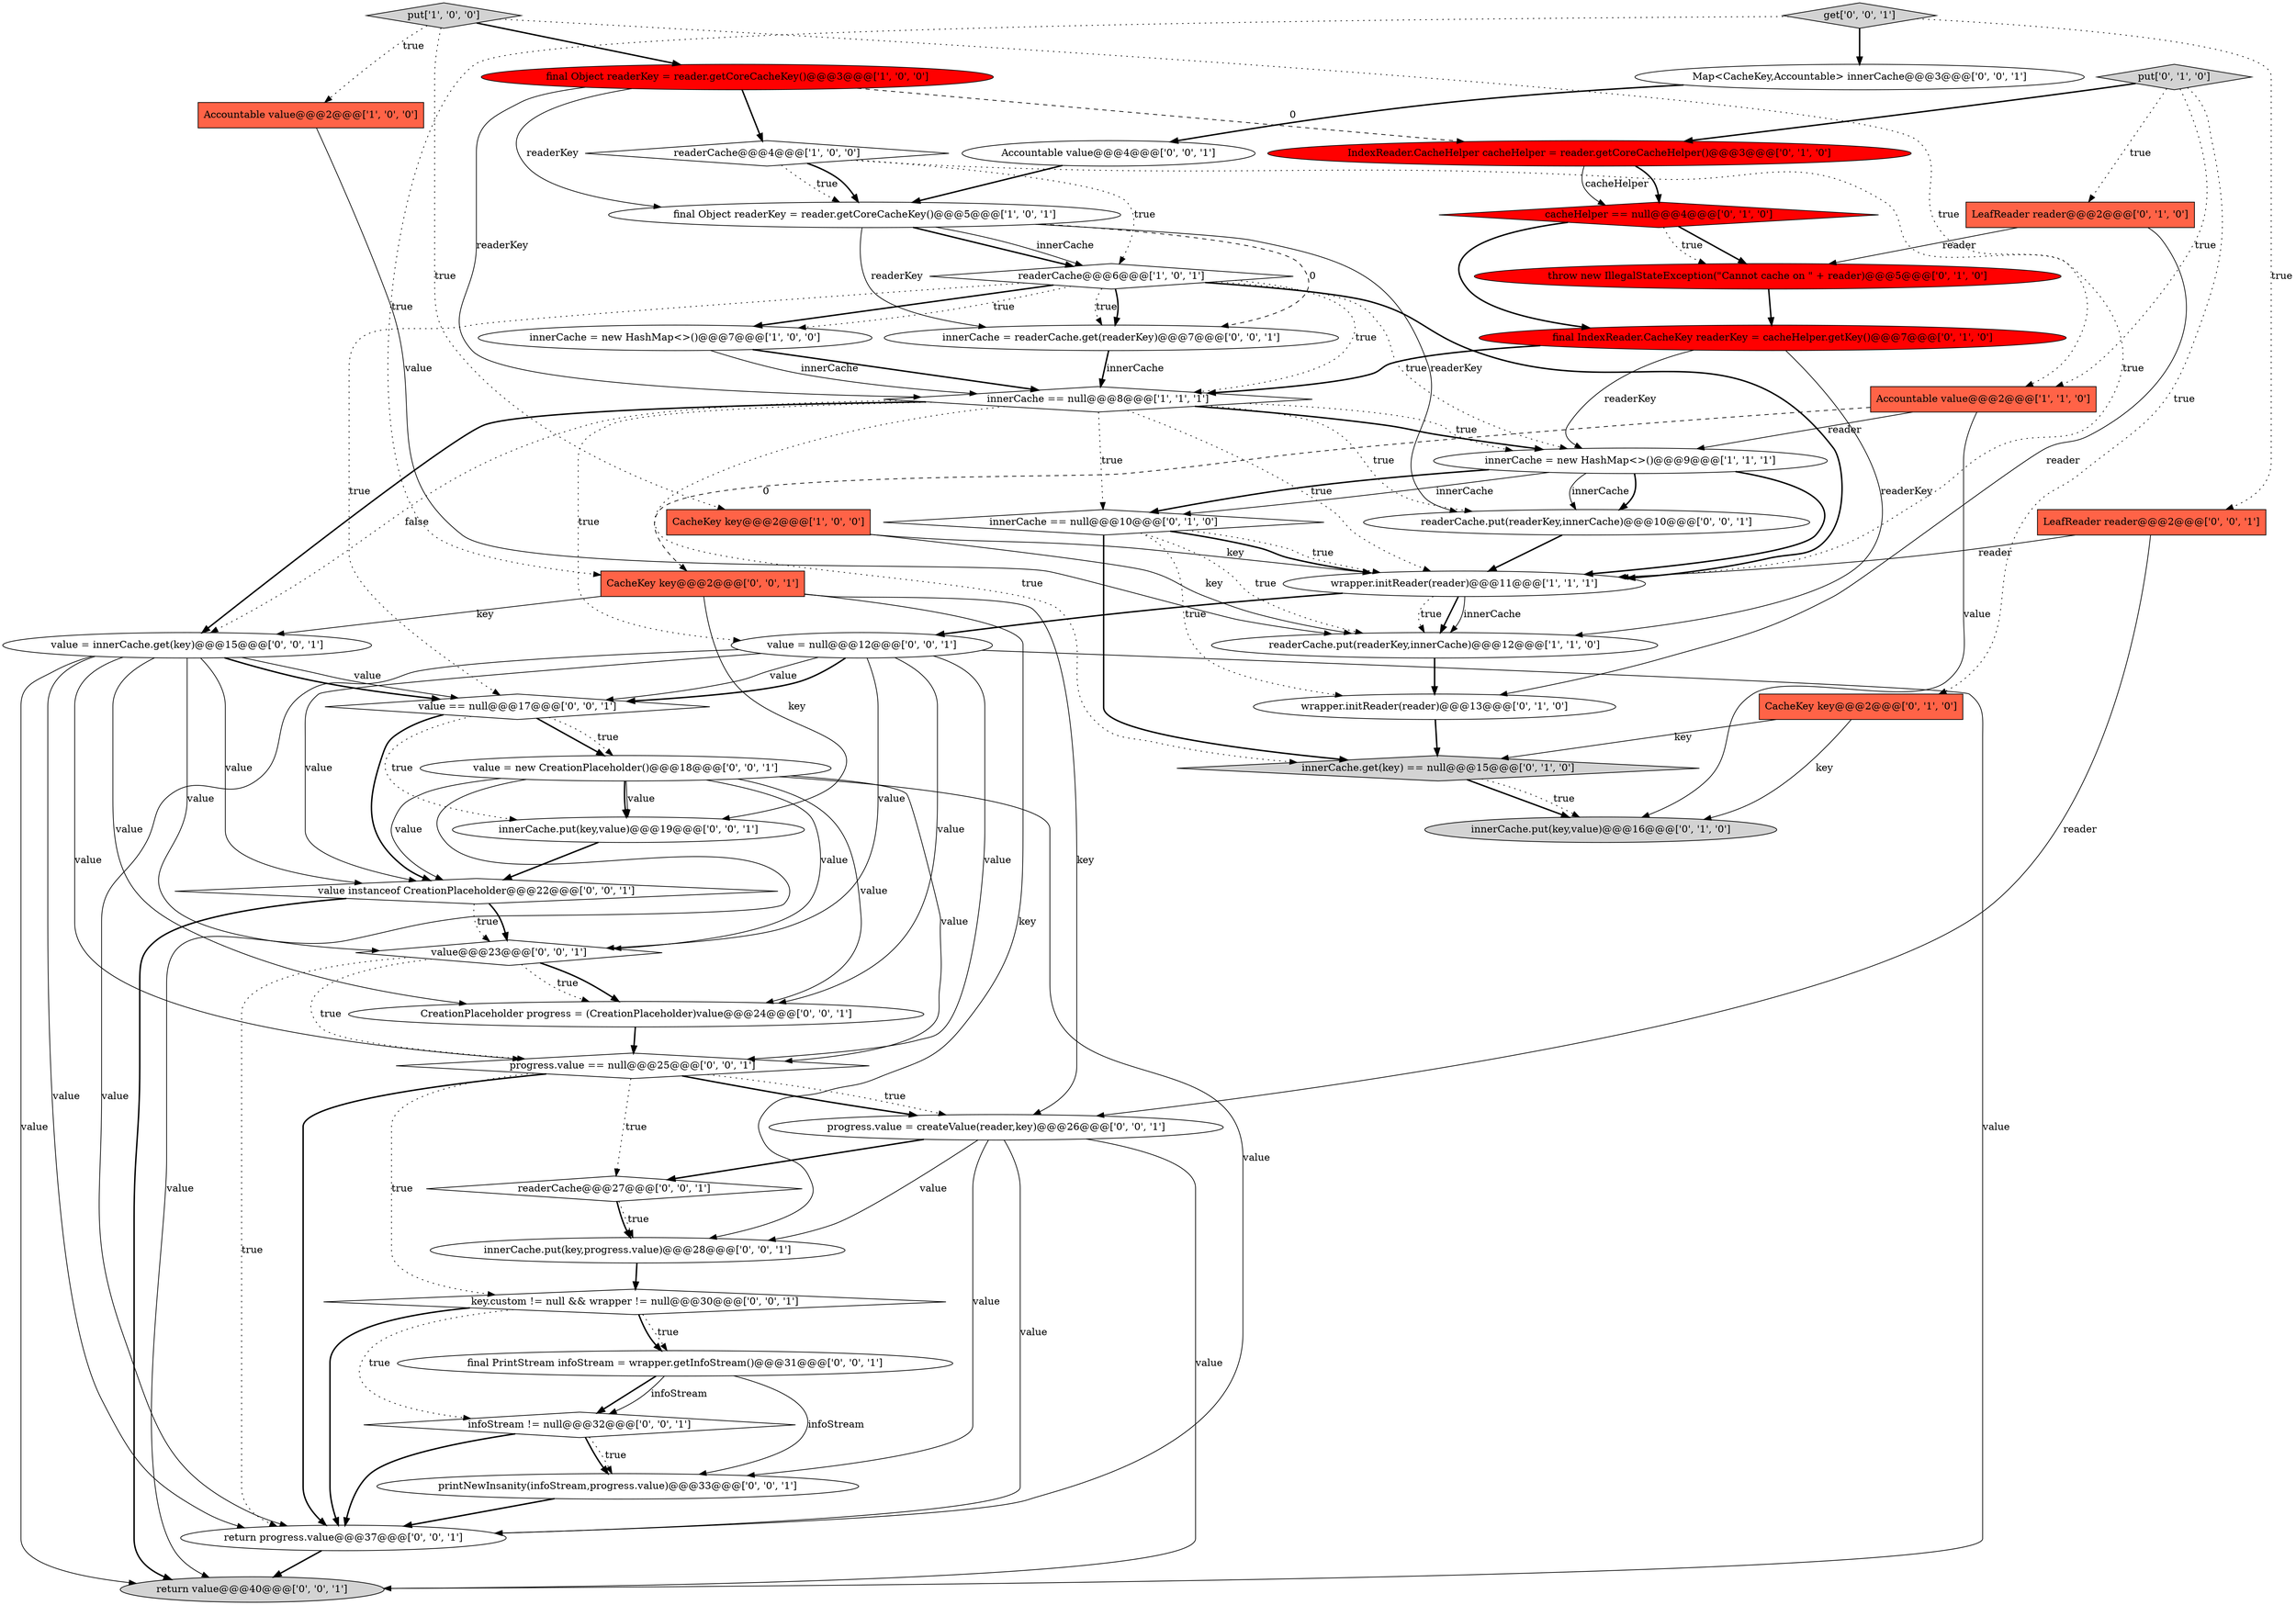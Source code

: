 digraph {
4 [style = filled, label = "readerCache.put(readerKey,innerCache)@@@12@@@['1', '1', '0']", fillcolor = white, shape = ellipse image = "AAA0AAABBB1BBB"];
43 [style = filled, label = "value = new CreationPlaceholder()@@@18@@@['0', '0', '1']", fillcolor = white, shape = ellipse image = "AAA0AAABBB3BBB"];
9 [style = filled, label = "innerCache = new HashMap<>()@@@7@@@['1', '0', '0']", fillcolor = white, shape = ellipse image = "AAA0AAABBB1BBB"];
33 [style = filled, label = "progress.value = createValue(reader,key)@@@26@@@['0', '0', '1']", fillcolor = white, shape = ellipse image = "AAA0AAABBB3BBB"];
18 [style = filled, label = "throw new IllegalStateException(\"Cannot cache on \" + reader)@@@5@@@['0', '1', '0']", fillcolor = red, shape = ellipse image = "AAA1AAABBB2BBB"];
46 [style = filled, label = "progress.value == null@@@25@@@['0', '0', '1']", fillcolor = white, shape = diamond image = "AAA0AAABBB3BBB"];
30 [style = filled, label = "CreationPlaceholder progress = (CreationPlaceholder)value@@@24@@@['0', '0', '1']", fillcolor = white, shape = ellipse image = "AAA0AAABBB3BBB"];
42 [style = filled, label = "printNewInsanity(infoStream,progress.value)@@@33@@@['0', '0', '1']", fillcolor = white, shape = ellipse image = "AAA0AAABBB3BBB"];
27 [style = filled, label = "key.custom != null && wrapper != null@@@30@@@['0', '0', '1']", fillcolor = white, shape = diamond image = "AAA0AAABBB3BBB"];
12 [style = filled, label = "wrapper.initReader(reader)@@@11@@@['1', '1', '1']", fillcolor = white, shape = ellipse image = "AAA0AAABBB1BBB"];
25 [style = filled, label = "LeafReader reader@@@2@@@['0', '0', '1']", fillcolor = tomato, shape = box image = "AAA0AAABBB3BBB"];
21 [style = filled, label = "final IndexReader.CacheKey readerKey = cacheHelper.getKey()@@@7@@@['0', '1', '0']", fillcolor = red, shape = ellipse image = "AAA1AAABBB2BBB"];
48 [style = filled, label = "value@@@23@@@['0', '0', '1']", fillcolor = white, shape = diamond image = "AAA0AAABBB3BBB"];
24 [style = filled, label = "get['0', '0', '1']", fillcolor = lightgray, shape = diamond image = "AAA0AAABBB3BBB"];
45 [style = filled, label = "CacheKey key@@@2@@@['0', '0', '1']", fillcolor = tomato, shape = box image = "AAA0AAABBB3BBB"];
38 [style = filled, label = "readerCache.put(readerKey,innerCache)@@@10@@@['0', '0', '1']", fillcolor = white, shape = ellipse image = "AAA0AAABBB3BBB"];
19 [style = filled, label = "CacheKey key@@@2@@@['0', '1', '0']", fillcolor = tomato, shape = box image = "AAA0AAABBB2BBB"];
5 [style = filled, label = "readerCache@@@4@@@['1', '0', '0']", fillcolor = white, shape = diamond image = "AAA0AAABBB1BBB"];
17 [style = filled, label = "put['0', '1', '0']", fillcolor = lightgray, shape = diamond image = "AAA0AAABBB2BBB"];
1 [style = filled, label = "final Object readerKey = reader.getCoreCacheKey()@@@3@@@['1', '0', '0']", fillcolor = red, shape = ellipse image = "AAA1AAABBB1BBB"];
8 [style = filled, label = "CacheKey key@@@2@@@['1', '0', '0']", fillcolor = tomato, shape = box image = "AAA0AAABBB1BBB"];
3 [style = filled, label = "readerCache@@@6@@@['1', '0', '1']", fillcolor = white, shape = diamond image = "AAA0AAABBB1BBB"];
40 [style = filled, label = "Accountable value@@@4@@@['0', '0', '1']", fillcolor = white, shape = ellipse image = "AAA0AAABBB3BBB"];
2 [style = filled, label = "final Object readerKey = reader.getCoreCacheKey()@@@5@@@['1', '0', '1']", fillcolor = white, shape = ellipse image = "AAA0AAABBB1BBB"];
22 [style = filled, label = "cacheHelper == null@@@4@@@['0', '1', '0']", fillcolor = red, shape = diamond image = "AAA1AAABBB2BBB"];
47 [style = filled, label = "innerCache.put(key,progress.value)@@@28@@@['0', '0', '1']", fillcolor = white, shape = ellipse image = "AAA0AAABBB3BBB"];
26 [style = filled, label = "value == null@@@17@@@['0', '0', '1']", fillcolor = white, shape = diamond image = "AAA0AAABBB3BBB"];
41 [style = filled, label = "innerCache = readerCache.get(readerKey)@@@7@@@['0', '0', '1']", fillcolor = white, shape = ellipse image = "AAA0AAABBB3BBB"];
37 [style = filled, label = "final PrintStream infoStream = wrapper.getInfoStream()@@@31@@@['0', '0', '1']", fillcolor = white, shape = ellipse image = "AAA0AAABBB3BBB"];
13 [style = filled, label = "innerCache == null@@@10@@@['0', '1', '0']", fillcolor = white, shape = diamond image = "AAA0AAABBB2BBB"];
44 [style = filled, label = "value instanceof CreationPlaceholder@@@22@@@['0', '0', '1']", fillcolor = white, shape = diamond image = "AAA0AAABBB3BBB"];
35 [style = filled, label = "innerCache.put(key,value)@@@19@@@['0', '0', '1']", fillcolor = white, shape = ellipse image = "AAA0AAABBB3BBB"];
6 [style = filled, label = "put['1', '0', '0']", fillcolor = lightgray, shape = diamond image = "AAA0AAABBB1BBB"];
31 [style = filled, label = "return value@@@40@@@['0', '0', '1']", fillcolor = lightgray, shape = ellipse image = "AAA0AAABBB3BBB"];
32 [style = filled, label = "Map<CacheKey,Accountable> innerCache@@@3@@@['0', '0', '1']", fillcolor = white, shape = ellipse image = "AAA0AAABBB3BBB"];
23 [style = filled, label = "innerCache.get(key) == null@@@15@@@['0', '1', '0']", fillcolor = lightgray, shape = diamond image = "AAA0AAABBB2BBB"];
10 [style = filled, label = "innerCache = new HashMap<>()@@@9@@@['1', '1', '1']", fillcolor = white, shape = ellipse image = "AAA0AAABBB1BBB"];
28 [style = filled, label = "infoStream != null@@@32@@@['0', '0', '1']", fillcolor = white, shape = diamond image = "AAA0AAABBB3BBB"];
16 [style = filled, label = "wrapper.initReader(reader)@@@13@@@['0', '1', '0']", fillcolor = white, shape = ellipse image = "AAA0AAABBB2BBB"];
36 [style = filled, label = "readerCache@@@27@@@['0', '0', '1']", fillcolor = white, shape = diamond image = "AAA0AAABBB3BBB"];
0 [style = filled, label = "Accountable value@@@2@@@['1', '0', '0']", fillcolor = tomato, shape = box image = "AAA0AAABBB1BBB"];
29 [style = filled, label = "return progress.value@@@37@@@['0', '0', '1']", fillcolor = white, shape = ellipse image = "AAA0AAABBB3BBB"];
34 [style = filled, label = "value = null@@@12@@@['0', '0', '1']", fillcolor = white, shape = ellipse image = "AAA0AAABBB3BBB"];
15 [style = filled, label = "LeafReader reader@@@2@@@['0', '1', '0']", fillcolor = tomato, shape = box image = "AAA0AAABBB2BBB"];
7 [style = filled, label = "innerCache == null@@@8@@@['1', '1', '1']", fillcolor = white, shape = diamond image = "AAA0AAABBB1BBB"];
39 [style = filled, label = "value = innerCache.get(key)@@@15@@@['0', '0', '1']", fillcolor = white, shape = ellipse image = "AAA0AAABBB3BBB"];
14 [style = filled, label = "innerCache.put(key,value)@@@16@@@['0', '1', '0']", fillcolor = lightgray, shape = ellipse image = "AAA0AAABBB2BBB"];
11 [style = filled, label = "Accountable value@@@2@@@['1', '1', '0']", fillcolor = tomato, shape = box image = "AAA0AAABBB1BBB"];
20 [style = filled, label = "IndexReader.CacheHelper cacheHelper = reader.getCoreCacheHelper()@@@3@@@['0', '1', '0']", fillcolor = red, shape = ellipse image = "AAA1AAABBB2BBB"];
1->5 [style = bold, label=""];
40->2 [style = bold, label=""];
37->28 [style = bold, label=""];
2->38 [style = solid, label="readerKey"];
24->25 [style = dotted, label="true"];
34->44 [style = solid, label="value"];
37->42 [style = solid, label="infoStream"];
7->34 [style = dotted, label="true"];
45->39 [style = solid, label="key"];
24->32 [style = bold, label=""];
38->12 [style = bold, label=""];
5->12 [style = dotted, label="true"];
47->27 [style = bold, label=""];
9->7 [style = bold, label=""];
21->4 [style = solid, label="readerKey"];
42->29 [style = bold, label=""];
34->31 [style = solid, label="value"];
9->7 [style = solid, label="innerCache"];
17->15 [style = dotted, label="true"];
3->41 [style = dotted, label="true"];
34->26 [style = bold, label=""];
43->35 [style = bold, label=""];
10->12 [style = bold, label=""];
30->46 [style = bold, label=""];
2->41 [style = dashed, label="0"];
43->46 [style = solid, label="value"];
6->0 [style = dotted, label="true"];
28->42 [style = bold, label=""];
6->11 [style = dotted, label="true"];
4->16 [style = bold, label=""];
13->4 [style = dotted, label="true"];
17->20 [style = bold, label=""];
43->35 [style = solid, label="value"];
44->48 [style = dotted, label="true"];
39->30 [style = solid, label="value"];
3->7 [style = dotted, label="true"];
43->31 [style = solid, label="value"];
7->10 [style = dotted, label="true"];
11->14 [style = solid, label="value"];
35->44 [style = bold, label=""];
36->47 [style = dotted, label="true"];
7->13 [style = dotted, label="true"];
39->31 [style = solid, label="value"];
3->26 [style = dotted, label="true"];
26->43 [style = bold, label=""];
46->33 [style = dotted, label="true"];
5->3 [style = dotted, label="true"];
25->33 [style = solid, label="reader"];
39->26 [style = bold, label=""];
48->46 [style = dotted, label="true"];
7->12 [style = dotted, label="true"];
33->47 [style = solid, label="value"];
34->30 [style = solid, label="value"];
23->14 [style = bold, label=""];
26->43 [style = dotted, label="true"];
39->26 [style = solid, label="value"];
12->4 [style = solid, label="innerCache"];
23->14 [style = dotted, label="true"];
22->18 [style = bold, label=""];
13->12 [style = bold, label=""];
8->12 [style = solid, label="key"];
7->23 [style = dotted, label="true"];
48->30 [style = dotted, label="true"];
33->36 [style = bold, label=""];
46->33 [style = bold, label=""];
2->41 [style = solid, label="readerKey"];
19->14 [style = solid, label="key"];
21->7 [style = bold, label=""];
12->4 [style = dotted, label="true"];
19->23 [style = solid, label="key"];
1->7 [style = solid, label="readerKey"];
27->29 [style = bold, label=""];
33->31 [style = solid, label="value"];
11->10 [style = solid, label="reader"];
0->4 [style = solid, label="value"];
43->29 [style = solid, label="value"];
28->29 [style = bold, label=""];
45->47 [style = solid, label="key"];
13->16 [style = dotted, label="true"];
34->26 [style = solid, label="value"];
22->18 [style = dotted, label="true"];
39->29 [style = solid, label="value"];
2->3 [style = bold, label=""];
3->10 [style = dotted, label="true"];
16->23 [style = bold, label=""];
3->12 [style = bold, label=""];
3->9 [style = dotted, label="true"];
27->37 [style = dotted, label="true"];
2->3 [style = solid, label="innerCache"];
46->29 [style = bold, label=""];
33->29 [style = solid, label="value"];
3->9 [style = bold, label=""];
6->1 [style = bold, label=""];
27->37 [style = bold, label=""];
21->10 [style = solid, label="readerKey"];
39->44 [style = solid, label="value"];
10->13 [style = bold, label=""];
26->44 [style = bold, label=""];
7->39 [style = bold, label=""];
6->8 [style = dotted, label="true"];
37->28 [style = solid, label="infoStream"];
32->40 [style = bold, label=""];
3->41 [style = bold, label=""];
28->42 [style = dotted, label="true"];
39->48 [style = solid, label="value"];
17->19 [style = dotted, label="true"];
7->39 [style = dotted, label="false"];
15->18 [style = solid, label="reader"];
24->45 [style = dotted, label="true"];
26->35 [style = dotted, label="true"];
18->21 [style = bold, label=""];
48->30 [style = bold, label=""];
45->33 [style = solid, label="key"];
44->31 [style = bold, label=""];
10->38 [style = bold, label=""];
10->38 [style = solid, label="innerCache"];
5->2 [style = dotted, label="true"];
1->2 [style = solid, label="readerKey"];
17->11 [style = dotted, label="true"];
46->36 [style = dotted, label="true"];
36->47 [style = bold, label=""];
41->7 [style = bold, label=""];
13->12 [style = dotted, label="true"];
7->10 [style = bold, label=""];
25->12 [style = solid, label="reader"];
34->46 [style = solid, label="value"];
43->48 [style = solid, label="value"];
45->35 [style = solid, label="key"];
29->31 [style = bold, label=""];
22->21 [style = bold, label=""];
12->34 [style = bold, label=""];
41->7 [style = solid, label="innerCache"];
43->30 [style = solid, label="value"];
10->13 [style = solid, label="innerCache"];
7->38 [style = dotted, label="true"];
46->27 [style = dotted, label="true"];
20->22 [style = bold, label=""];
8->4 [style = solid, label="key"];
1->20 [style = dashed, label="0"];
27->28 [style = dotted, label="true"];
5->2 [style = bold, label=""];
34->29 [style = solid, label="value"];
43->44 [style = solid, label="value"];
12->4 [style = bold, label=""];
33->42 [style = solid, label="value"];
44->48 [style = bold, label=""];
39->46 [style = solid, label="value"];
13->23 [style = bold, label=""];
34->48 [style = solid, label="value"];
20->22 [style = solid, label="cacheHelper"];
15->16 [style = solid, label="reader"];
11->45 [style = dashed, label="0"];
48->29 [style = dotted, label="true"];
}

